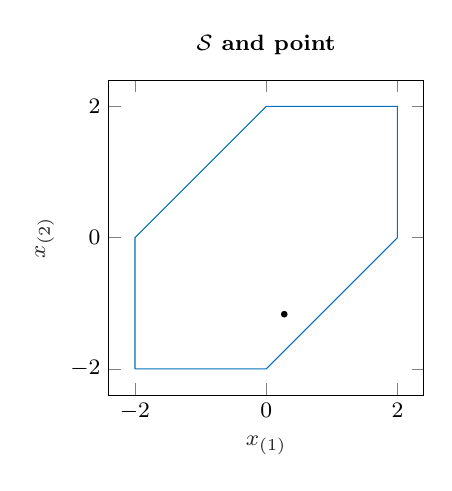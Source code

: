 % This file was created by matlab2tikz.
%
\definecolor{mycolor1}{rgb}{0.0,0.447,0.741}%
%
\begin{tikzpicture}
\footnotesize

\begin{axis}[%
width=4cm,
height=4cm,
at={(0in,0in)},
scale only axis,
xmin=-2.4,
xmax=2.4,
xlabel style={font=\color{white!15!black}},
xlabel={$x_{(1)}$},
ymin=-2.4,
ymax=2.4,
ylabel style={font=\color{white!15!black}},
ylabel={$x_{(2)}$},
axis background/.style={fill=white},
title style={font=\bfseries},
title={$\mathcal{S}$ and point}
]
\addplot [color=mycolor1, forget plot]
  table[row sep=crcr]{%
-2	-2\\
0	-2\\
2	0\\
2	2\\
0	2\\
-2	0\\
-2	-2\\
};
\addplot[only marks, mark=*, mark options={}, mark size=1.0pt, draw=black, forget plot] table[row sep=crcr]{%
x	y\\
0.275	-1.166\\
};
\end{axis}
\end{tikzpicture}%